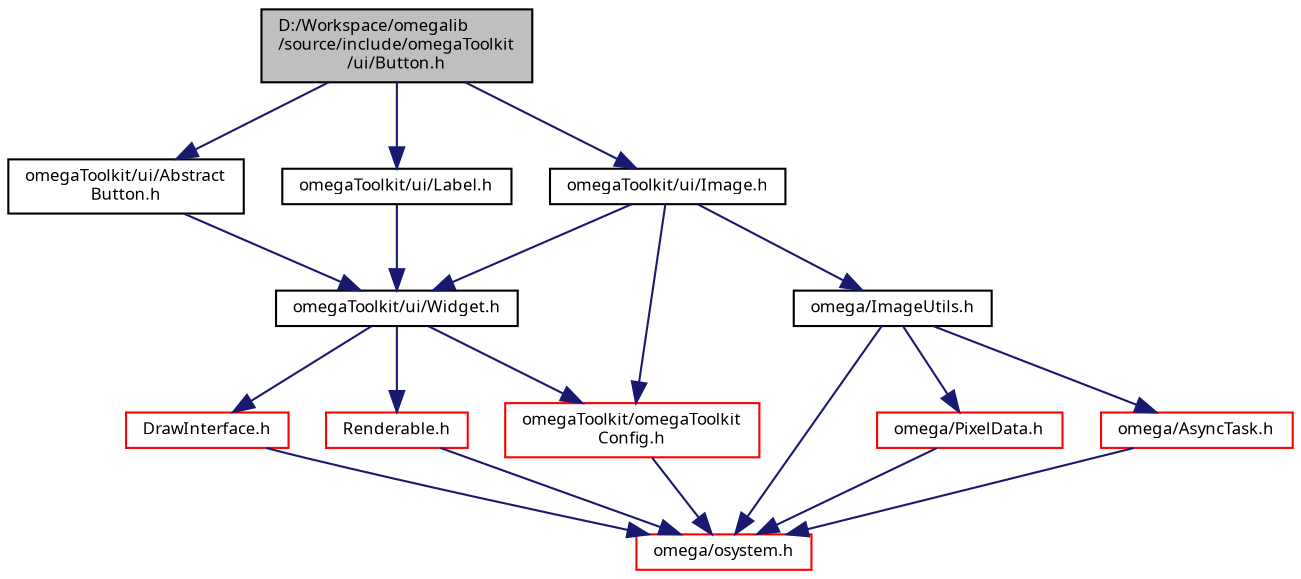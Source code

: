 digraph "D:/Workspace/omegalib/source/include/omegaToolkit/ui/Button.h"
{
  bgcolor="transparent";
  edge [fontname="FreeSans.ttf",fontsize="8",labelfontname="FreeSans.ttf",labelfontsize="8"];
  node [fontname="FreeSans.ttf",fontsize="8",shape=record];
  Node1 [label="D:/Workspace/omegalib\l/source/include/omegaToolkit\l/ui/Button.h",height=0.2,width=0.4,color="black", fillcolor="grey75", style="filled" fontcolor="black"];
  Node1 -> Node2 [color="midnightblue",fontsize="8",style="solid",fontname="FreeSans.ttf"];
  Node2 [label="omegaToolkit/ui/Abstract\lButton.h",height=0.2,width=0.4,color="black",URL="$_abstract_button_8h.html"];
  Node2 -> Node3 [color="midnightblue",fontsize="8",style="solid",fontname="FreeSans.ttf"];
  Node3 [label="omegaToolkit/ui/Widget.h",height=0.2,width=0.4,color="black",URL="$_widget_8h.html"];
  Node3 -> Node4 [color="midnightblue",fontsize="8",style="solid",fontname="FreeSans.ttf"];
  Node4 [label="omegaToolkit/omegaToolkit\lConfig.h",height=0.2,width=0.4,color="red",URL="$omega_toolkit_config_8h.html"];
  Node4 -> Node5 [color="midnightblue",fontsize="8",style="solid",fontname="FreeSans.ttf"];
  Node5 [label="omega/osystem.h",height=0.2,width=0.4,color="red",URL="$include_2omega_2osystem_8h.html"];
  Node3 -> Node6 [color="midnightblue",fontsize="8",style="solid",fontname="FreeSans.ttf"];
  Node6 [label="DrawInterface.h",height=0.2,width=0.4,color="red",URL="$_draw_interface_8h.html"];
  Node6 -> Node5 [color="midnightblue",fontsize="8",style="solid",fontname="FreeSans.ttf"];
  Node3 -> Node7 [color="midnightblue",fontsize="8",style="solid",fontname="FreeSans.ttf"];
  Node7 [label="Renderable.h",height=0.2,width=0.4,color="red",URL="$_renderable_8h.html"];
  Node7 -> Node5 [color="midnightblue",fontsize="8",style="solid",fontname="FreeSans.ttf"];
  Node1 -> Node8 [color="midnightblue",fontsize="8",style="solid",fontname="FreeSans.ttf"];
  Node8 [label="omegaToolkit/ui/Label.h",height=0.2,width=0.4,color="black",URL="$_label_8h.html"];
  Node8 -> Node3 [color="midnightblue",fontsize="8",style="solid",fontname="FreeSans.ttf"];
  Node1 -> Node9 [color="midnightblue",fontsize="8",style="solid",fontname="FreeSans.ttf"];
  Node9 [label="omegaToolkit/ui/Image.h",height=0.2,width=0.4,color="black",URL="$_image_8h.html"];
  Node9 -> Node4 [color="midnightblue",fontsize="8",style="solid",fontname="FreeSans.ttf"];
  Node9 -> Node10 [color="midnightblue",fontsize="8",style="solid",fontname="FreeSans.ttf"];
  Node10 [label="omega/ImageUtils.h",height=0.2,width=0.4,color="black",URL="$_image_utils_8h.html"];
  Node10 -> Node5 [color="midnightblue",fontsize="8",style="solid",fontname="FreeSans.ttf"];
  Node10 -> Node11 [color="midnightblue",fontsize="8",style="solid",fontname="FreeSans.ttf"];
  Node11 [label="omega/PixelData.h",height=0.2,width=0.4,color="red",URL="$_pixel_data_8h.html"];
  Node11 -> Node5 [color="midnightblue",fontsize="8",style="solid",fontname="FreeSans.ttf"];
  Node10 -> Node12 [color="midnightblue",fontsize="8",style="solid",fontname="FreeSans.ttf"];
  Node12 [label="omega/AsyncTask.h",height=0.2,width=0.4,color="red",URL="$_async_task_8h.html"];
  Node12 -> Node5 [color="midnightblue",fontsize="8",style="solid",fontname="FreeSans.ttf"];
  Node9 -> Node3 [color="midnightblue",fontsize="8",style="solid",fontname="FreeSans.ttf"];
}
